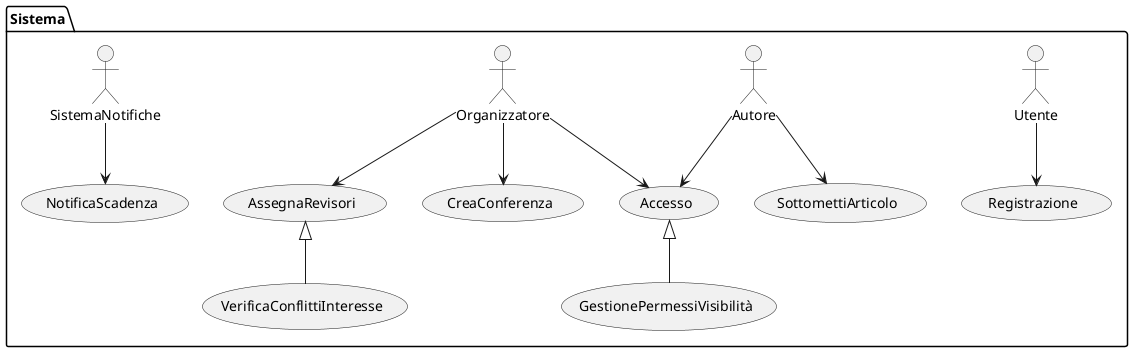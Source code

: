@startuml
package Sistema {
	actor Utente
	actor Autore
	actor Organizzatore
	actor SistemaNotifiche

	usecase Registrazione
	usecase Accesso
	usecase CreaConferenza
	usecase SottomettiArticolo
	usecase AssegnaRevisori
	usecase NotificaScadenza
	usecase VerificaConflittiInteresse
	usecase GestionePermessiVisibilità
}

Utente --> Registrazione
Autore --> Accesso
Accesso <|-- GestionePermessiVisibilità
Organizzatore --> Accesso
Autore --> SottomettiArticolo
Organizzatore --> CreaConferenza
Organizzatore --> AssegnaRevisori
AssegnaRevisori <|-- VerificaConflittiInteresse
SistemaNotifiche --> NotificaScadenza

@enduml

